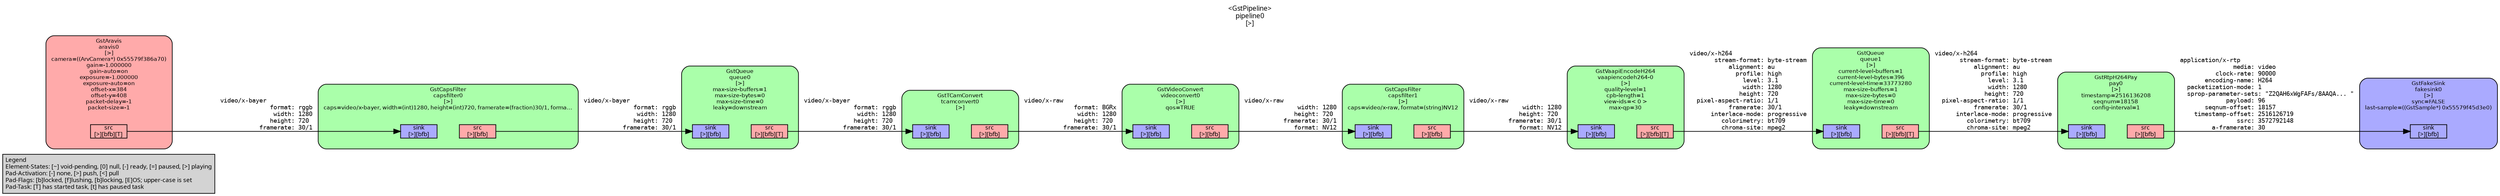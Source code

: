 digraph pipeline {
  rankdir=LR;
  fontname="sans";
  fontsize="10";
  labelloc=t;
  nodesep=.1;
  ranksep=.2;
  label="<GstPipeline>\npipeline0\n[>]";
  node [style="filled,rounded", shape=box, fontsize="9", fontname="sans", margin="0.0,0.0"];
  edge [labelfontsize="6", fontsize="9", fontname="monospace"];
  
  legend [
    pos="0,0!",
    margin="0.05,0.05",
    style="filled",
    label="Legend\lElement-States: [~] void-pending, [0] null, [-] ready, [=] paused, [>] playing\lPad-Activation: [-] none, [>] push, [<] pull\lPad-Flags: [b]locked, [f]lushing, [b]locking, [E]OS; upper-case is set\lPad-Task: [T] has started task, [t] has paused task\l",
  ];
  subgraph cluster_capsfilter1_0x55579f3524b0 {
    fontname="Bitstream Vera Sans";
    fontsize="8";
    style="filled,rounded";
    color=black;
    label="GstCapsFilter\ncapsfilter1\n[>]\ncaps=video/x-raw, format=(string)NV12";
    subgraph cluster_capsfilter1_0x55579f3524b0_sink {
      label="";
      style="invis";
      capsfilter1_0x55579f3524b0_sink_0x55579f34a8e0 [color=black, fillcolor="#aaaaff", label="sink\n[>][bfb]", height="0.2", style="filled,solid"];
    }

    subgraph cluster_capsfilter1_0x55579f3524b0_src {
      label="";
      style="invis";
      capsfilter1_0x55579f3524b0_src_0x55579f34ab30 [color=black, fillcolor="#ffaaaa", label="src\n[>][bfb]", height="0.2", style="filled,solid"];
    }

    capsfilter1_0x55579f3524b0_sink_0x55579f34a8e0 -> capsfilter1_0x55579f3524b0_src_0x55579f34ab30 [style="invis"];
    fillcolor="#aaffaa";
  }

  capsfilter1_0x55579f3524b0_src_0x55579f34ab30 -> vaapiencodeh264_0_0x55579f337390_sink_0x55579f2fd1c0 [label="video/x-raw\l               width: 1280\l              height: 720\l           framerate: 30/1\l              format: NV12\l"]
  subgraph cluster_capsfilter0_0x55579f352170 {
    fontname="Bitstream Vera Sans";
    fontsize="8";
    style="filled,rounded";
    color=black;
    label="GstCapsFilter\ncapsfilter0\n[>]\ncaps=video/x-bayer, width=(int)1280, height=(int)720, framerate=(fraction)30/1, forma…";
    subgraph cluster_capsfilter0_0x55579f352170_sink {
      label="";
      style="invis";
      capsfilter0_0x55579f352170_sink_0x55579f34a440 [color=black, fillcolor="#aaaaff", label="sink\n[>][bfb]", height="0.2", style="filled,solid"];
    }

    subgraph cluster_capsfilter0_0x55579f352170_src {
      label="";
      style="invis";
      capsfilter0_0x55579f352170_src_0x55579f34a690 [color=black, fillcolor="#ffaaaa", label="src\n[>][bfb]", height="0.2", style="filled,solid"];
    }

    capsfilter0_0x55579f352170_sink_0x55579f34a440 -> capsfilter0_0x55579f352170_src_0x55579f34a690 [style="invis"];
    fillcolor="#aaffaa";
  }

  capsfilter0_0x55579f352170_src_0x55579f34a690 -> queue0_0x55579f3021b0_sink_0x55579f2fc3e0 [label="video/x-bayer\l              format: rggb\l               width: 1280\l              height: 720\l           framerate: 30/1\l"]
  subgraph cluster_fakesink0_0x55579f34dad0 {
    fontname="Bitstream Vera Sans";
    fontsize="8";
    style="filled,rounded";
    color=black;
    label="GstFakeSink\nfakesink0\n[>]\nsync=FALSE\nlast-sample=((GstSample*) 0x55579f45d3e0)";
    subgraph cluster_fakesink0_0x55579f34dad0_sink {
      label="";
      style="invis";
      fakesink0_0x55579f34dad0_sink_0x55579f34a1f0 [color=black, fillcolor="#aaaaff", label="sink\n[>][bfb]", height="0.2", style="filled,solid"];
    }

    fillcolor="#aaaaff";
  }

  subgraph cluster_pay0_0x55579f348190 {
    fontname="Bitstream Vera Sans";
    fontsize="8";
    style="filled,rounded";
    color=black;
    label="GstRtpH264Pay\npay0\n[>]\ntimestamp=2516136208\nseqnum=18158\nconfig-interval=1";
    subgraph cluster_pay0_0x55579f348190_sink {
      label="";
      style="invis";
      pay0_0x55579f348190_sink_0x55579f2fdd50 [color=black, fillcolor="#aaaaff", label="sink\n[>][bfb]", height="0.2", style="filled,solid"];
    }

    subgraph cluster_pay0_0x55579f348190_src {
      label="";
      style="invis";
      pay0_0x55579f348190_src_0x55579f2fdb00 [color=black, fillcolor="#ffaaaa", label="src\n[>][bfb]", height="0.2", style="filled,solid"];
    }

    pay0_0x55579f348190_sink_0x55579f2fdd50 -> pay0_0x55579f348190_src_0x55579f2fdb00 [style="invis"];
    fillcolor="#aaffaa";
  }

  pay0_0x55579f348190_src_0x55579f2fdb00 -> fakesink0_0x55579f34dad0_sink_0x55579f34a1f0 [label="application/x-rtp\l               media: video\l          clock-rate: 90000\l       encoding-name: H264\l  packetization-mode: 1\l  sprop-parameter-sets: \"Z2QAH6xWgFAFs/8AAQA... \"\l             payload: 96\l       seqnum-offset: 18157\l    timestamp-offset: 2516126719\l                ssrc: 3572792148\l         a-framerate: 30\l"]
  subgraph cluster_queue1_0x55579f3024b0 {
    fontname="Bitstream Vera Sans";
    fontsize="8";
    style="filled,rounded";
    color=black;
    label="GstQueue\nqueue1\n[>]\ncurrent-level-buffers=1\ncurrent-level-bytes=396\ncurrent-level-time=33773280\nmax-size-buffers=1\nmax-size-bytes=0\nmax-size-time=0\nleaky=downstream";
    subgraph cluster_queue1_0x55579f3024b0_sink {
      label="";
      style="invis";
      queue1_0x55579f3024b0_sink_0x55579f2fd660 [color=black, fillcolor="#aaaaff", label="sink\n[>][bfb]", height="0.2", style="filled,solid"];
    }

    subgraph cluster_queue1_0x55579f3024b0_src {
      label="";
      style="invis";
      queue1_0x55579f3024b0_src_0x55579f2fd8b0 [color=black, fillcolor="#ffaaaa", label="src\n[>][bfb][T]", height="0.2", style="filled,solid"];
    }

    queue1_0x55579f3024b0_sink_0x55579f2fd660 -> queue1_0x55579f3024b0_src_0x55579f2fd8b0 [style="invis"];
    fillcolor="#aaffaa";
  }

  queue1_0x55579f3024b0_src_0x55579f2fd8b0 -> pay0_0x55579f348190_sink_0x55579f2fdd50 [label="video/x-h264\l       stream-format: byte-stream\l           alignment: au\l             profile: high\l               level: 3.1\l               width: 1280\l              height: 720\l  pixel-aspect-ratio: 1/1\l           framerate: 30/1\l      interlace-mode: progressive\l         colorimetry: bt709\l         chroma-site: mpeg2\l"]
  subgraph cluster_vaapiencodeh264_0_0x55579f337390 {
    fontname="Bitstream Vera Sans";
    fontsize="8";
    style="filled,rounded";
    color=black;
    label="GstVaapiEncodeH264\nvaapiencodeh264-0\n[>]\nquality-level=1\ncpb-length=1\nview-ids=< 0 >\nmax-qp=30";
    subgraph cluster_vaapiencodeh264_0_0x55579f337390_sink {
      label="";
      style="invis";
      vaapiencodeh264_0_0x55579f337390_sink_0x55579f2fd1c0 [color=black, fillcolor="#aaaaff", label="sink\n[>][bfb]", height="0.2", style="filled,solid"];
    }

    subgraph cluster_vaapiencodeh264_0_0x55579f337390_src {
      label="";
      style="invis";
      vaapiencodeh264_0_0x55579f337390_src_0x55579f2fd410 [color=black, fillcolor="#ffaaaa", label="src\n[>][bfb][T]", height="0.2", style="filled,solid"];
    }

    vaapiencodeh264_0_0x55579f337390_sink_0x55579f2fd1c0 -> vaapiencodeh264_0_0x55579f337390_src_0x55579f2fd410 [style="invis"];
    fillcolor="#aaffaa";
  }

  vaapiencodeh264_0_0x55579f337390_src_0x55579f2fd410 -> queue1_0x55579f3024b0_sink_0x55579f2fd660 [label="video/x-h264\l       stream-format: byte-stream\l           alignment: au\l             profile: high\l               level: 3.1\l               width: 1280\l              height: 720\l  pixel-aspect-ratio: 1/1\l           framerate: 30/1\l      interlace-mode: progressive\l         colorimetry: bt709\l         chroma-site: mpeg2\l"]
  subgraph cluster_videoconvert0_0x55579f3178d0 {
    fontname="Bitstream Vera Sans";
    fontsize="8";
    style="filled,rounded";
    color=black;
    label="GstVideoConvert\nvideoconvert0\n[>]\nqos=TRUE";
    subgraph cluster_videoconvert0_0x55579f3178d0_sink {
      label="";
      style="invis";
      videoconvert0_0x55579f3178d0_sink_0x55579f2fcd20 [color=black, fillcolor="#aaaaff", label="sink\n[>][bfb]", height="0.2", style="filled,solid"];
    }

    subgraph cluster_videoconvert0_0x55579f3178d0_src {
      label="";
      style="invis";
      videoconvert0_0x55579f3178d0_src_0x55579f2fcf70 [color=black, fillcolor="#ffaaaa", label="src\n[>][bfb]", height="0.2", style="filled,solid"];
    }

    videoconvert0_0x55579f3178d0_sink_0x55579f2fcd20 -> videoconvert0_0x55579f3178d0_src_0x55579f2fcf70 [style="invis"];
    fillcolor="#aaffaa";
  }

  videoconvert0_0x55579f3178d0_src_0x55579f2fcf70 -> capsfilter1_0x55579f3524b0_sink_0x55579f34a8e0 [label="video/x-raw\l               width: 1280\l              height: 720\l           framerate: 30/1\l              format: NV12\l"]
  subgraph cluster_tcamconvert0_0x55579f30c110 {
    fontname="Bitstream Vera Sans";
    fontsize="8";
    style="filled,rounded";
    color=black;
    label="GstTCamConvert\ntcamconvert0\n[>]";
    subgraph cluster_tcamconvert0_0x55579f30c110_sink {
      label="";
      style="invis";
      tcamconvert0_0x55579f30c110_sink_0x55579f2fc880 [color=black, fillcolor="#aaaaff", label="sink\n[>][bfb]", height="0.2", style="filled,solid"];
    }

    subgraph cluster_tcamconvert0_0x55579f30c110_src {
      label="";
      style="invis";
      tcamconvert0_0x55579f30c110_src_0x55579f2fcad0 [color=black, fillcolor="#ffaaaa", label="src\n[>][bfb]", height="0.2", style="filled,solid"];
    }

    tcamconvert0_0x55579f30c110_sink_0x55579f2fc880 -> tcamconvert0_0x55579f30c110_src_0x55579f2fcad0 [style="invis"];
    fillcolor="#aaffaa";
  }

  tcamconvert0_0x55579f30c110_src_0x55579f2fcad0 -> videoconvert0_0x55579f3178d0_sink_0x55579f2fcd20 [label="video/x-raw\l              format: BGRx\l               width: 1280\l              height: 720\l           framerate: 30/1\l"]
  subgraph cluster_queue0_0x55579f3021b0 {
    fontname="Bitstream Vera Sans";
    fontsize="8";
    style="filled,rounded";
    color=black;
    label="GstQueue\nqueue0\n[>]\nmax-size-buffers=1\nmax-size-bytes=0\nmax-size-time=0\nleaky=downstream";
    subgraph cluster_queue0_0x55579f3021b0_sink {
      label="";
      style="invis";
      queue0_0x55579f3021b0_sink_0x55579f2fc3e0 [color=black, fillcolor="#aaaaff", label="sink\n[>][bfb]", height="0.2", style="filled,solid"];
    }

    subgraph cluster_queue0_0x55579f3021b0_src {
      label="";
      style="invis";
      queue0_0x55579f3021b0_src_0x55579f2fc630 [color=black, fillcolor="#ffaaaa", label="src\n[>][bfb][T]", height="0.2", style="filled,solid"];
    }

    queue0_0x55579f3021b0_sink_0x55579f2fc3e0 -> queue0_0x55579f3021b0_src_0x55579f2fc630 [style="invis"];
    fillcolor="#aaffaa";
  }

  queue0_0x55579f3021b0_src_0x55579f2fc630 -> tcamconvert0_0x55579f30c110_sink_0x55579f2fc880 [label="video/x-bayer\l              format: rggb\l               width: 1280\l              height: 720\l           framerate: 30/1\l"]
  subgraph cluster_aravis0_0x55579f0788b0 {
    fontname="Bitstream Vera Sans";
    fontsize="8";
    style="filled,rounded";
    color=black;
    label="GstAravis\naravis0\n[>]\ncamera=((ArvCamera*) 0x55579f386a70)\ngain=-1.000000\ngain-auto=on\nexposure=-1.000000\nexposure-auto=on\noffset-x=384\noffset-y=408\npacket-delay=-1\npacket-size=-1";
    subgraph cluster_aravis0_0x55579f0788b0_src {
      label="";
      style="invis";
      aravis0_0x55579f0788b0_src_0x55579f2fc190 [color=black, fillcolor="#ffaaaa", label="src\n[>][bfb][T]", height="0.2", style="filled,solid"];
    }

    fillcolor="#ffaaaa";
  }

  aravis0_0x55579f0788b0_src_0x55579f2fc190 -> capsfilter0_0x55579f352170_sink_0x55579f34a440 [label="video/x-bayer\l              format: rggb\l               width: 1280\l              height: 720\l           framerate: 30/1\l"]
}
